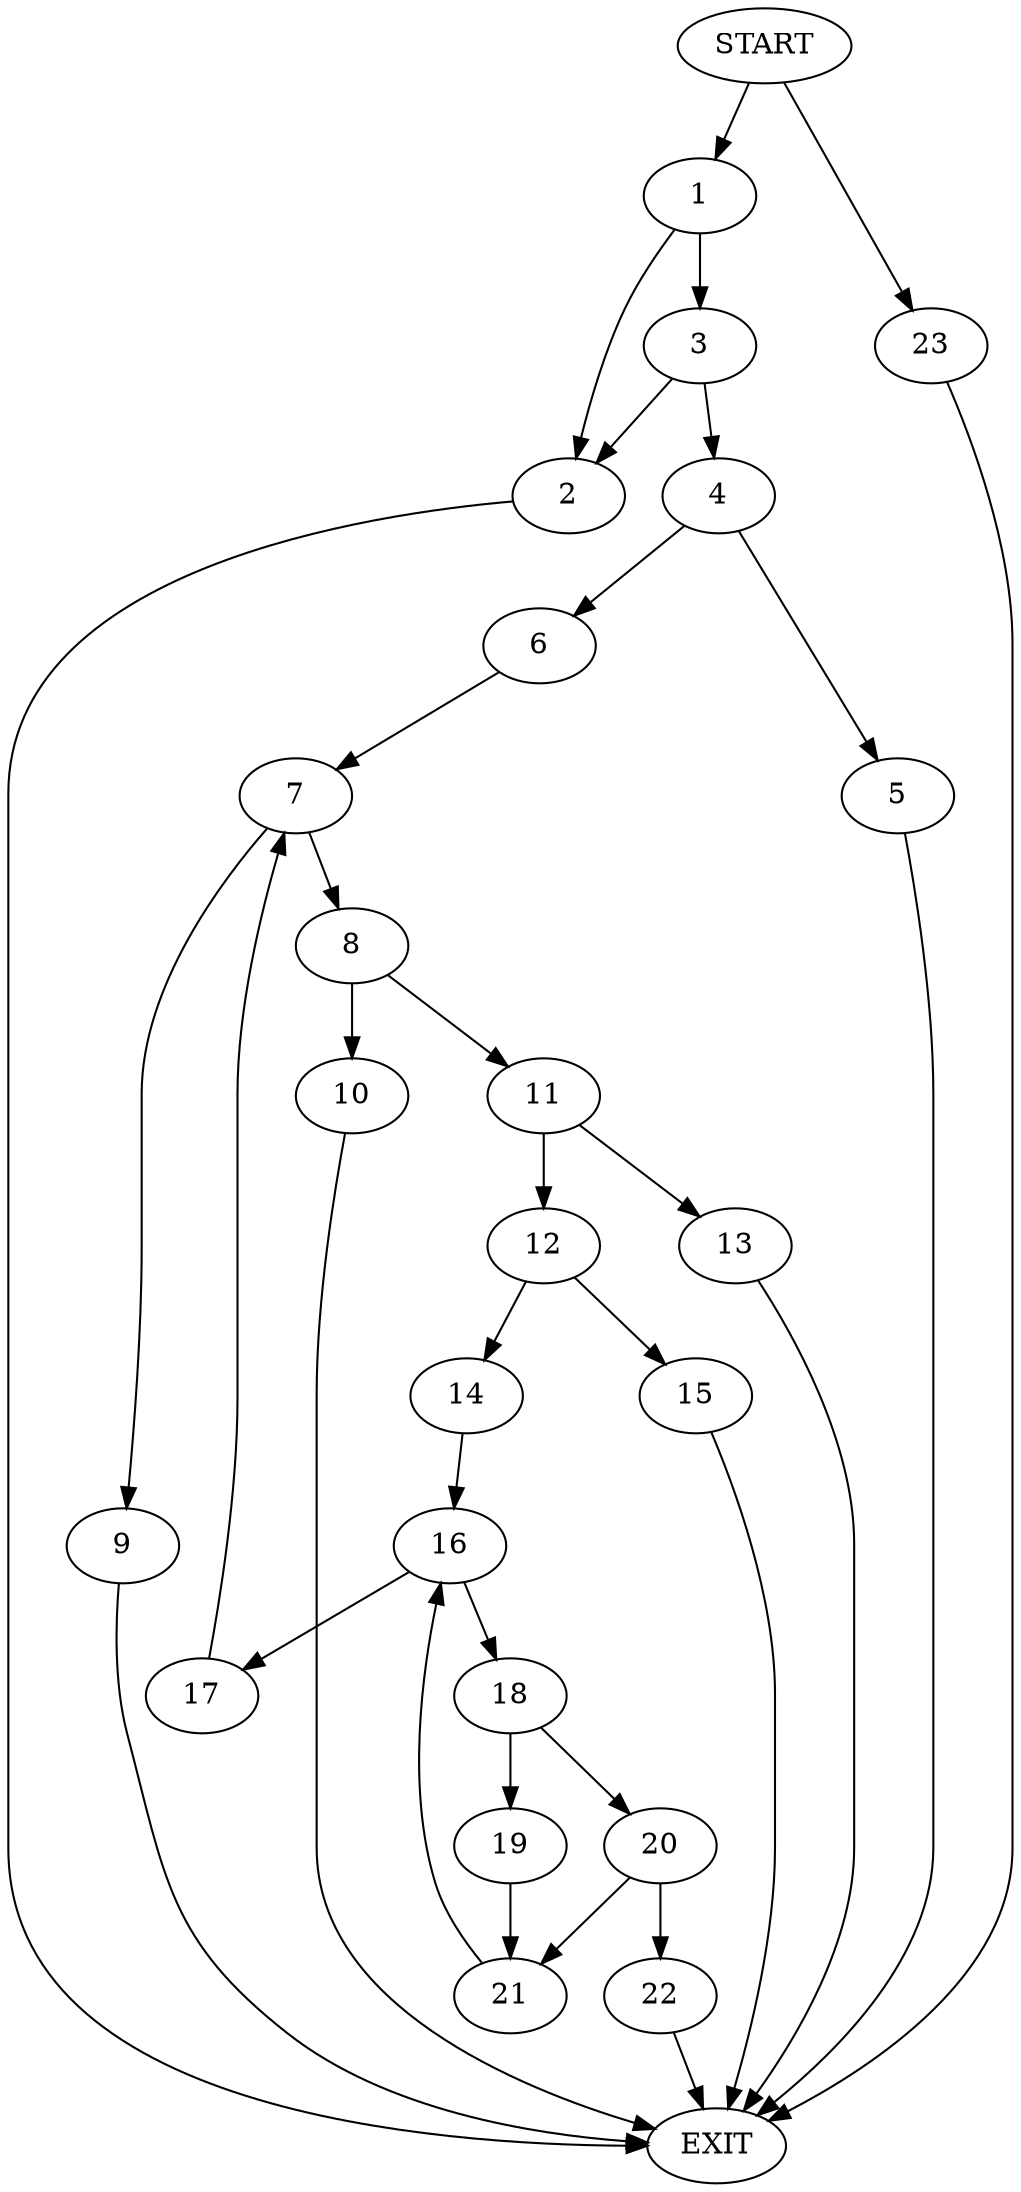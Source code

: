 digraph {
0 [label="START"]
24 [label="EXIT"]
0 -> 1
1 -> 2
1 -> 3
3 -> 2
3 -> 4
2 -> 24
4 -> 5
4 -> 6
6 -> 7
5 -> 24
7 -> 8
7 -> 9
8 -> 10
8 -> 11
9 -> 24
10 -> 24
11 -> 12
11 -> 13
13 -> 24
12 -> 14
12 -> 15
15 -> 24
14 -> 16
16 -> 17
16 -> 18
17 -> 7
18 -> 19
18 -> 20
20 -> 21
20 -> 22
19 -> 21
21 -> 16
22 -> 24
0 -> 23
23 -> 24
}
